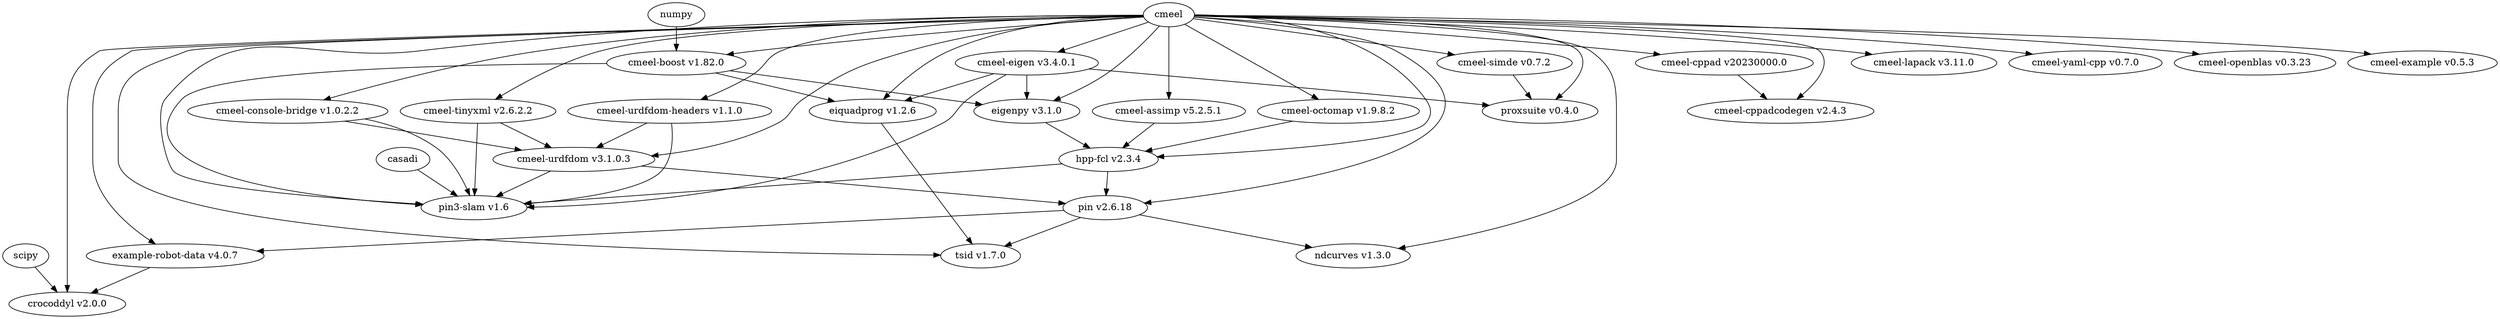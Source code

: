 digraph {
	"cmeel-example" [label="cmeel-example v0.5.3" URL="https://github.com/cmake-wheel/cmeel-example"]
	cmeel -> "cmeel-example"
	"cmeel-boost" [label="cmeel-boost v1.82.0" URL="https://github.com/cmake-wheel/cmeel-boost"]
	cmeel -> "cmeel-boost"
	numpy -> "cmeel-boost"
	"cmeel-eigen" [label="cmeel-eigen v3.4.0.1" URL="https://github.com/cmake-wheel/cmeel-eigen"]
	cmeel -> "cmeel-eigen"
	eigenpy [label="eigenpy v3.1.0" URL="https://github.com/cmake-wheel/eigenpy"]
	"cmeel-boost" -> eigenpy
	"cmeel-eigen" -> eigenpy
	cmeel -> eigenpy
	"hpp-fcl" [label="hpp-fcl v2.3.4" URL="https://github.com/cmake-wheel/hpp-fcl"]
	"cmeel-assimp" -> "hpp-fcl"
	"cmeel-octomap" -> "hpp-fcl"
	cmeel -> "hpp-fcl"
	eigenpy -> "hpp-fcl"
	"cmeel-assimp" [label="cmeel-assimp v5.2.5.1" URL="https://github.com/cmake-wheel/cmeel-assimp"]
	cmeel -> "cmeel-assimp"
	"cmeel-octomap" [label="cmeel-octomap v1.9.8.2" URL="https://github.com/cmake-wheel/cmeel-octomap"]
	cmeel -> "cmeel-octomap"
	"cmeel-urdfdom-headers" [label="cmeel-urdfdom-headers v1.1.0" URL="https://github.com/cmake-wheel/cmeel-urdfdom-headers"]
	cmeel -> "cmeel-urdfdom-headers"
	"cmeel-urdfdom" [label="cmeel-urdfdom v3.1.0.3" URL="https://github.com/cmake-wheel/cmeel-urdfdom"]
	"cmeel-console-bridge" -> "cmeel-urdfdom"
	"cmeel-tinyxml" -> "cmeel-urdfdom"
	"cmeel-urdfdom-headers" -> "cmeel-urdfdom"
	cmeel -> "cmeel-urdfdom"
	"cmeel-console-bridge" [label="cmeel-console-bridge v1.0.2.2" URL="https://github.com/cmake-wheel/cmeel-console-bridge"]
	cmeel -> "cmeel-console-bridge"
	"cmeel-tinyxml" [label="cmeel-tinyxml v2.6.2.2" URL="https://github.com/cmake-wheel/cmeel-tinyxml"]
	cmeel -> "cmeel-tinyxml"
	pin [label="pin v2.6.18" URL="https://github.com/cmake-wheel/pinocchio"]
	"cmeel-urdfdom" -> pin
	cmeel -> pin
	"hpp-fcl" -> pin
	"example-robot-data" [label="example-robot-data v4.0.7" URL="https://github.com/cmake-wheel/example-robot-data"]
	cmeel -> "example-robot-data"
	pin -> "example-robot-data"
	tsid [label="tsid v1.7.0" URL="https://github.com/cmake-wheel/tsid"]
	cmeel -> tsid
	eiquadprog -> tsid
	pin -> tsid
	crocoddyl [label="crocoddyl v2.0.0" URL="https://github.com/cmake-wheel/crocoddyl"]
	cmeel -> crocoddyl
	"example-robot-data" -> crocoddyl
	scipy -> crocoddyl
	eiquadprog [label="eiquadprog v1.2.6" URL="https://github.com/cmake-wheel/eiquadprog"]
	"cmeel-boost" -> eiquadprog
	"cmeel-eigen" -> eiquadprog
	cmeel -> eiquadprog
	ndcurves [label="ndcurves v1.3.0" URL="https://github.com/cmake-wheel/ndcurves"]
	cmeel -> ndcurves
	pin -> ndcurves
	"cmeel-cppad" [label="cmeel-cppad v20230000.0" URL="https://github.com/cmake-wheel/cmeel-cppad"]
	cmeel -> "cmeel-cppad"
	"cmeel-cppadcodegen" [label="cmeel-cppadcodegen v2.4.3" URL="https://github.com/cmake-wheel/cmeel-cppadcodegen"]
	"cmeel-cppad" -> "cmeel-cppadcodegen"
	cmeel -> "cmeel-cppadcodegen"
	"pin3-slam" [label="pin3-slam v1.6" URL="https://github.com/cmake-wheel/pin3-slam"]
	cmeel -> "pin3-slam"
	"cmeel-boost" -> "pin3-slam"
	"cmeel-console-bridge" -> "pin3-slam"
	"cmeel-eigen" -> "pin3-slam"
	"cmeel-tinyxml" -> "pin3-slam"
	"cmeel-urdfdom" -> "pin3-slam"
	"cmeel-urdfdom-headers" -> "pin3-slam"
	"hpp-fcl" -> "pin3-slam"
	casadi -> "pin3-slam"
	"cmeel-simde" [label="cmeel-simde v0.7.2" URL="https://github.com/cmake-wheel/cmeel-simde"]
	cmeel -> "cmeel-simde"
	"cmeel-lapack" [label="cmeel-lapack v3.11.0" URL="https://github.com/cmake-wheel/cmeel-lapack"]
	cmeel -> "cmeel-lapack"
	"cmeel-yaml-cpp" [label="cmeel-yaml-cpp v0.7.0" URL="https://github.com/cmake-wheel/cmeel-yaml-cpp"]
	cmeel -> "cmeel-yaml-cpp"
	"cmeel-openblas" [label="cmeel-openblas v0.3.23" URL="https://github.com/cmake-wheel/cmeel-openblas"]
	cmeel -> "cmeel-openblas"
	proxsuite [label="proxsuite v0.4.0" URL="https://github.com/Simple-Robotics/proxsuite"]
	cmeel -> proxsuite
	"cmeel-eigen" -> proxsuite
	"cmeel-simde" -> proxsuite
}

